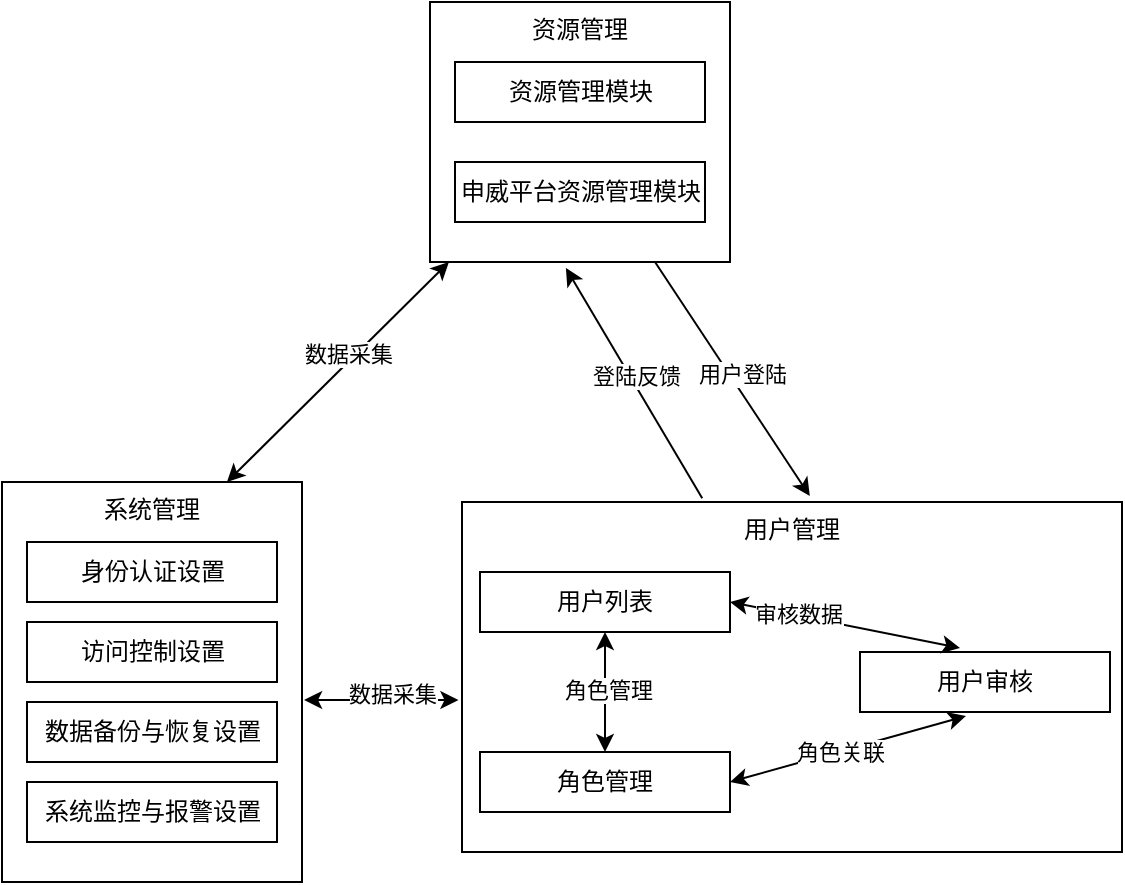 <mxfile version="22.1.18" type="github">
  <diagram name="第 1 页" id="pq7JyjLnyHUmeRn2MOJr">
    <mxGraphModel dx="1434" dy="786" grid="1" gridSize="10" guides="1" tooltips="1" connect="1" arrows="1" fold="1" page="1" pageScale="1" pageWidth="1169" pageHeight="1654" math="0" shadow="0">
      <root>
        <mxCell id="0" />
        <mxCell id="1" parent="0" />
        <mxCell id="cH6xL4dI9m_d3OR8YPim-3" value="用户管理" style="whiteSpace=wrap;html=1;verticalAlign=top;" vertex="1" parent="1">
          <mxGeometry x="610" y="320" width="330" height="175" as="geometry" />
        </mxCell>
        <mxCell id="cH6xL4dI9m_d3OR8YPim-4" value="用户列表" style="whiteSpace=wrap;html=1;" vertex="1" parent="1">
          <mxGeometry x="619" y="355" width="125" height="30" as="geometry" />
        </mxCell>
        <mxCell id="cH6xL4dI9m_d3OR8YPim-10" style="rounded=0;orthogonalLoop=1;jettySize=auto;html=1;entryX=0.25;entryY=1;entryDx=0;entryDy=0;" edge="1" parent="1" source="cH6xL4dI9m_d3OR8YPim-5" target="cH6xL4dI9m_d3OR8YPim-5">
          <mxGeometry relative="1" as="geometry" />
        </mxCell>
        <mxCell id="cH6xL4dI9m_d3OR8YPim-5" value="用户审核" style="whiteSpace=wrap;html=1;" vertex="1" parent="1">
          <mxGeometry x="809" y="395" width="125" height="30" as="geometry" />
        </mxCell>
        <mxCell id="cH6xL4dI9m_d3OR8YPim-6" value="角色管理" style="whiteSpace=wrap;html=1;" vertex="1" parent="1">
          <mxGeometry x="619" y="445" width="125" height="30" as="geometry" />
        </mxCell>
        <mxCell id="cH6xL4dI9m_d3OR8YPim-12" value="" style="endArrow=classic;startArrow=classic;html=1;rounded=0;entryX=0.5;entryY=1;entryDx=0;entryDy=0;exitX=0.5;exitY=0;exitDx=0;exitDy=0;" edge="1" parent="1" source="cH6xL4dI9m_d3OR8YPim-6" target="cH6xL4dI9m_d3OR8YPim-4">
          <mxGeometry width="50" height="50" relative="1" as="geometry">
            <mxPoint x="629" y="445" as="sourcePoint" />
            <mxPoint x="679" y="395" as="targetPoint" />
          </mxGeometry>
        </mxCell>
        <mxCell id="cH6xL4dI9m_d3OR8YPim-13" value="角色管理" style="edgeLabel;html=1;align=center;verticalAlign=middle;resizable=0;points=[];" vertex="1" connectable="0" parent="cH6xL4dI9m_d3OR8YPim-12">
          <mxGeometry x="0.033" relative="1" as="geometry">
            <mxPoint x="1" as="offset" />
          </mxGeometry>
        </mxCell>
        <mxCell id="cH6xL4dI9m_d3OR8YPim-14" value="" style="endArrow=classic;startArrow=classic;html=1;rounded=0;exitX=1;exitY=0.5;exitDx=0;exitDy=0;entryX=0.424;entryY=1.067;entryDx=0;entryDy=0;entryPerimeter=0;" edge="1" parent="1" source="cH6xL4dI9m_d3OR8YPim-6" target="cH6xL4dI9m_d3OR8YPim-5">
          <mxGeometry width="50" height="50" relative="1" as="geometry">
            <mxPoint x="819" y="465" as="sourcePoint" />
            <mxPoint x="869" y="415" as="targetPoint" />
          </mxGeometry>
        </mxCell>
        <mxCell id="cH6xL4dI9m_d3OR8YPim-15" value="角色关联" style="edgeLabel;html=1;align=center;verticalAlign=middle;resizable=0;points=[];" vertex="1" connectable="0" parent="cH6xL4dI9m_d3OR8YPim-14">
          <mxGeometry x="-0.091" relative="1" as="geometry">
            <mxPoint x="1" as="offset" />
          </mxGeometry>
        </mxCell>
        <mxCell id="cH6xL4dI9m_d3OR8YPim-16" value="" style="endArrow=classic;startArrow=classic;html=1;rounded=0;exitX=1;exitY=0.5;exitDx=0;exitDy=0;entryX=0.4;entryY=-0.067;entryDx=0;entryDy=0;entryPerimeter=0;" edge="1" parent="1" source="cH6xL4dI9m_d3OR8YPim-4" target="cH6xL4dI9m_d3OR8YPim-5">
          <mxGeometry width="50" height="50" relative="1" as="geometry">
            <mxPoint x="809" y="435" as="sourcePoint" />
            <mxPoint x="859" y="385" as="targetPoint" />
          </mxGeometry>
        </mxCell>
        <mxCell id="cH6xL4dI9m_d3OR8YPim-17" value="审核数据" style="edgeLabel;html=1;align=center;verticalAlign=middle;resizable=0;points=[];" vertex="1" connectable="0" parent="cH6xL4dI9m_d3OR8YPim-16">
          <mxGeometry x="-0.412" y="1" relative="1" as="geometry">
            <mxPoint as="offset" />
          </mxGeometry>
        </mxCell>
        <mxCell id="cH6xL4dI9m_d3OR8YPim-18" value="系统管理" style="whiteSpace=wrap;html=1;verticalAlign=top;" vertex="1" parent="1">
          <mxGeometry x="380" y="310" width="150" height="200" as="geometry" />
        </mxCell>
        <mxCell id="cH6xL4dI9m_d3OR8YPim-19" value="身份认证设置" style="whiteSpace=wrap;html=1;" vertex="1" parent="1">
          <mxGeometry x="392.5" y="340" width="125" height="30" as="geometry" />
        </mxCell>
        <mxCell id="cH6xL4dI9m_d3OR8YPim-20" value="访问控制设置" style="whiteSpace=wrap;html=1;" vertex="1" parent="1">
          <mxGeometry x="392.5" y="380" width="125" height="30" as="geometry" />
        </mxCell>
        <mxCell id="cH6xL4dI9m_d3OR8YPim-21" value="数据备份与恢复设置" style="whiteSpace=wrap;html=1;" vertex="1" parent="1">
          <mxGeometry x="392.5" y="420" width="125" height="30" as="geometry" />
        </mxCell>
        <mxCell id="cH6xL4dI9m_d3OR8YPim-22" value="系统监控与报警设置" style="whiteSpace=wrap;html=1;" vertex="1" parent="1">
          <mxGeometry x="392.5" y="460" width="125" height="30" as="geometry" />
        </mxCell>
        <mxCell id="cH6xL4dI9m_d3OR8YPim-23" value="" style="endArrow=classic;startArrow=classic;html=1;rounded=0;exitX=1.007;exitY=0.545;exitDx=0;exitDy=0;exitPerimeter=0;" edge="1" parent="1" source="cH6xL4dI9m_d3OR8YPim-18">
          <mxGeometry width="50" height="50" relative="1" as="geometry">
            <mxPoint x="550" y="419" as="sourcePoint" />
            <mxPoint x="608.211" y="419" as="targetPoint" />
          </mxGeometry>
        </mxCell>
        <mxCell id="cH6xL4dI9m_d3OR8YPim-25" value="数据采集" style="edgeLabel;html=1;align=center;verticalAlign=middle;resizable=0;points=[];" vertex="1" connectable="0" parent="cH6xL4dI9m_d3OR8YPim-23">
          <mxGeometry x="0.134" y="3" relative="1" as="geometry">
            <mxPoint as="offset" />
          </mxGeometry>
        </mxCell>
        <mxCell id="cH6xL4dI9m_d3OR8YPim-27" value="资源管理" style="whiteSpace=wrap;html=1;verticalAlign=top;" vertex="1" parent="1">
          <mxGeometry x="594" y="70" width="150" height="130" as="geometry" />
        </mxCell>
        <mxCell id="cH6xL4dI9m_d3OR8YPim-30" value="资源管理模块" style="whiteSpace=wrap;html=1;" vertex="1" parent="1">
          <mxGeometry x="606.5" y="100" width="125" height="30" as="geometry" />
        </mxCell>
        <mxCell id="cH6xL4dI9m_d3OR8YPim-31" value="申威平台资源管理模块" style="whiteSpace=wrap;html=1;" vertex="1" parent="1">
          <mxGeometry x="606.5" y="150" width="125" height="30" as="geometry" />
        </mxCell>
        <mxCell id="cH6xL4dI9m_d3OR8YPim-32" value="" style="endArrow=classic;html=1;rounded=0;exitX=0.75;exitY=1;exitDx=0;exitDy=0;entryX=0.527;entryY=-0.017;entryDx=0;entryDy=0;entryPerimeter=0;" edge="1" parent="1" source="cH6xL4dI9m_d3OR8YPim-27" target="cH6xL4dI9m_d3OR8YPim-3">
          <mxGeometry width="50" height="50" relative="1" as="geometry">
            <mxPoint x="670" y="270" as="sourcePoint" />
            <mxPoint x="720" y="220" as="targetPoint" />
          </mxGeometry>
        </mxCell>
        <mxCell id="cH6xL4dI9m_d3OR8YPim-33" value="用户登陆" style="edgeLabel;html=1;align=center;verticalAlign=middle;resizable=0;points=[];" vertex="1" connectable="0" parent="cH6xL4dI9m_d3OR8YPim-32">
          <mxGeometry x="0.001" y="5" relative="1" as="geometry">
            <mxPoint as="offset" />
          </mxGeometry>
        </mxCell>
        <mxCell id="cH6xL4dI9m_d3OR8YPim-34" value="" style="endArrow=classic;html=1;rounded=0;entryX=0.453;entryY=1.023;entryDx=0;entryDy=0;entryPerimeter=0;exitX=0.364;exitY=-0.011;exitDx=0;exitDy=0;exitPerimeter=0;" edge="1" parent="1" source="cH6xL4dI9m_d3OR8YPim-3" target="cH6xL4dI9m_d3OR8YPim-27">
          <mxGeometry width="50" height="50" relative="1" as="geometry">
            <mxPoint x="720" y="310" as="sourcePoint" />
            <mxPoint x="640" y="270" as="targetPoint" />
          </mxGeometry>
        </mxCell>
        <mxCell id="cH6xL4dI9m_d3OR8YPim-35" value="登陆反馈" style="edgeLabel;html=1;align=center;verticalAlign=middle;resizable=0;points=[];" vertex="1" connectable="0" parent="cH6xL4dI9m_d3OR8YPim-34">
          <mxGeometry x="0.044" y="-3" relative="1" as="geometry">
            <mxPoint as="offset" />
          </mxGeometry>
        </mxCell>
        <mxCell id="cH6xL4dI9m_d3OR8YPim-37" value="" style="endArrow=classic;startArrow=classic;html=1;rounded=0;exitX=0.75;exitY=0;exitDx=0;exitDy=0;" edge="1" parent="1" source="cH6xL4dI9m_d3OR8YPim-18" target="cH6xL4dI9m_d3OR8YPim-27">
          <mxGeometry width="50" height="50" relative="1" as="geometry">
            <mxPoint x="541" y="429" as="sourcePoint" />
            <mxPoint x="618.211" y="429" as="targetPoint" />
          </mxGeometry>
        </mxCell>
        <mxCell id="cH6xL4dI9m_d3OR8YPim-38" value="数据采集" style="edgeLabel;html=1;align=center;verticalAlign=middle;resizable=0;points=[];" vertex="1" connectable="0" parent="cH6xL4dI9m_d3OR8YPim-37">
          <mxGeometry x="0.134" y="3" relative="1" as="geometry">
            <mxPoint as="offset" />
          </mxGeometry>
        </mxCell>
      </root>
    </mxGraphModel>
  </diagram>
</mxfile>
